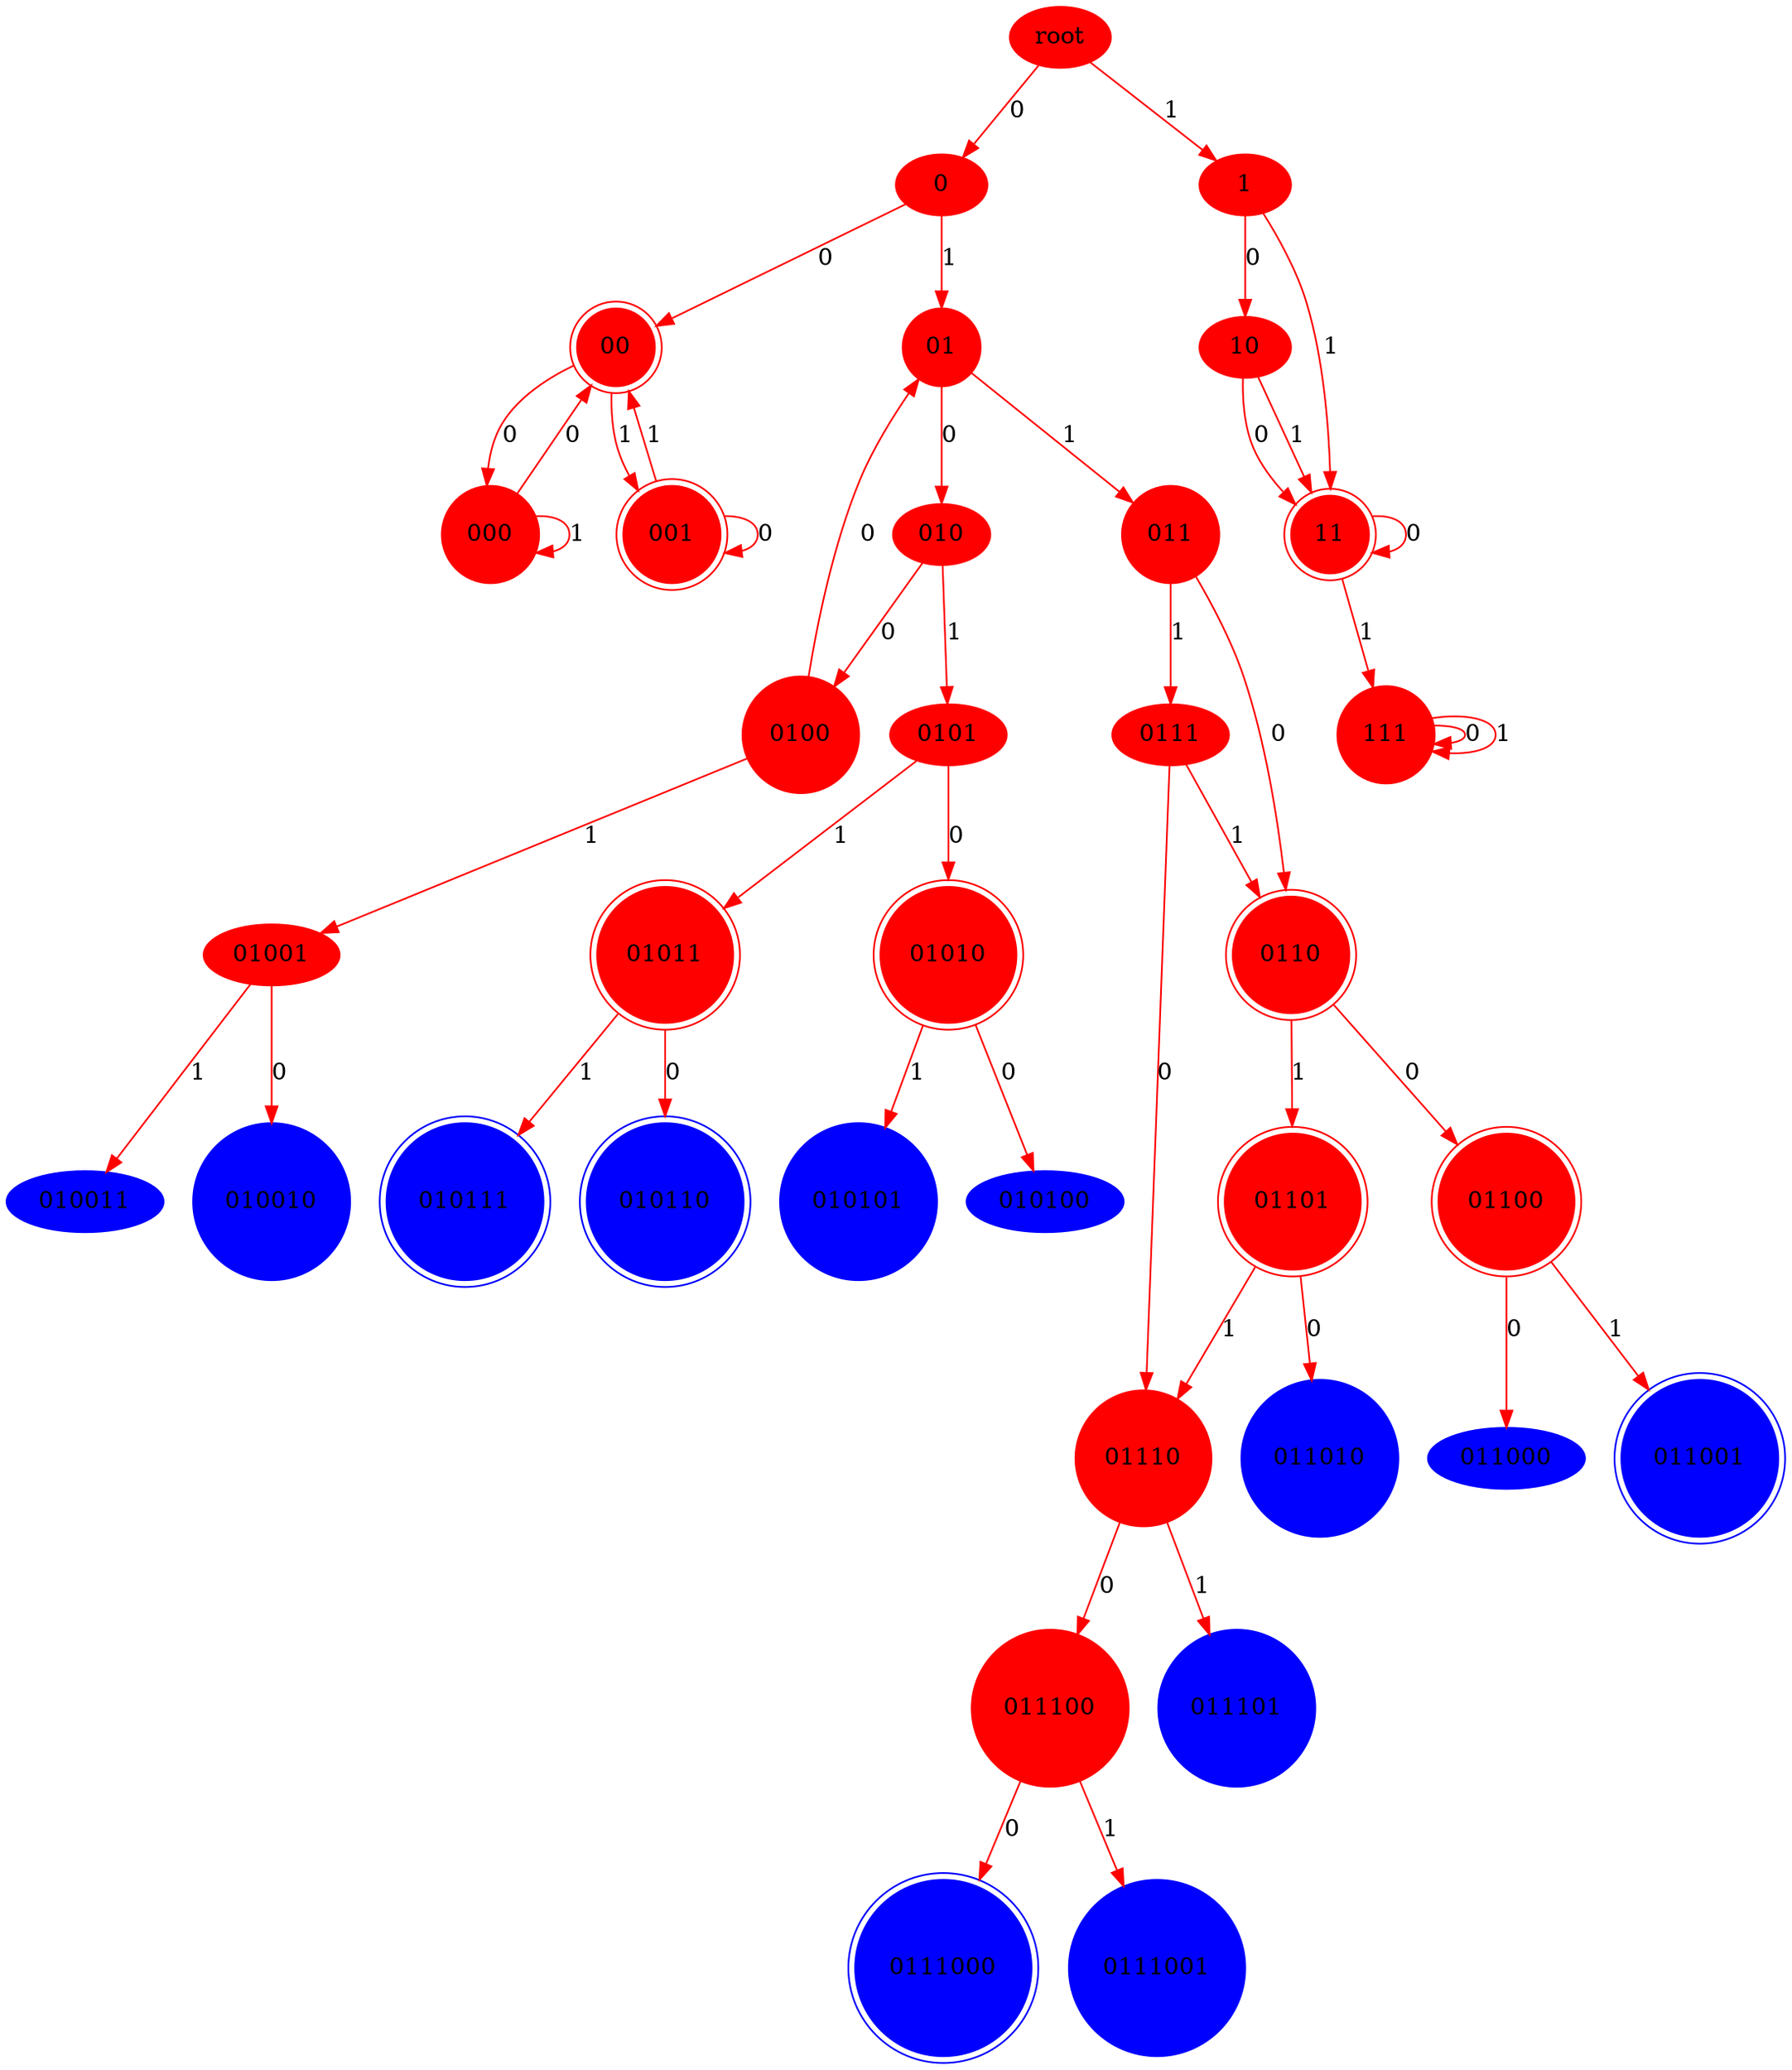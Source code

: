 digraph{ 
root  [color = red, style=filled]
0 [color = red, style=filled]
root -> 0 [color = red, label = 0] 
1 [color = red, style=filled]
root -> 1 [color = red, label = 1] 
00 [color = red, style=filled, shape=doublecircle]
0 -> 00 [color = red, label = 0] 
01 [color = red, style=filled, shape=Mcircle]
0 -> 01 [color = red, label = 1] 
10 [color = red, style=filled]
1 -> 10 [color = red, label = 0] 
11 [color = red, style=filled, shape=doublecircle]
1 -> 11 [color = red, label = 1] 
000 [color = red, style=filled, shape=Mcircle]
00 -> 000 [color = red, label = 0] 
001 [color = red, style=filled, shape=doublecircle]
00 -> 001 [color = red, label = 1] 
010 [color = red, style=filled]
01 -> 010 [color = red, label = 0] 
011 [color = red, style=filled, shape=Mcircle]
01 -> 011 [color = red, label = 1] 
10 -> 11 [color = red, label = 0] 
10 -> 11 [color = red, label = 1] 
11 -> 11 [color = red, label = 0] 
111 [color = red, style=filled, shape=Mcircle]
11 -> 111 [color = red, label = 1] 
000 -> 00 [color = red, label = 0] 
000 -> 000 [color = red, label = 1] 
001 -> 001 [color = red, label = 0] 
001 -> 00 [color = red, label = 1] 
0100 [color = red, style=filled, shape=Mcircle]
010 -> 0100 [color = red, label = 0] 
0101 [color = red, style=filled]
010 -> 0101 [color = red, label = 1] 
0110 [color = red, style=filled, shape=doublecircle]
011 -> 0110 [color = red, label = 0] 
0111 [color = red, style=filled]
011 -> 0111 [color = red, label = 1] 
111 -> 111 [color = red, label = 0] 
111 -> 111 [color = red, label = 1] 
0100 -> 01 [color = red, label = 0] 
01001 [color = red, style=filled]
0100 -> 01001 [color = red, label = 1] 
01010 [color = red, style=filled, shape=doublecircle]
0101 -> 01010 [color = red, label = 0] 
01011 [color = red, style=filled, shape=doublecircle]
0101 -> 01011 [color = red, label = 1] 
01100 [color = red, style=filled, shape=doublecircle]
0110 -> 01100 [color = red, label = 0] 
01101 [color = red, style=filled, shape=doublecircle]
0110 -> 01101 [color = red, label = 1] 
01110 [color = red, style=filled, shape=Mcircle]
0111 -> 01110 [color = red, label = 0] 
0111 -> 0110 [color = red, label = 1] 
010010 [color = blue, style=filled, shape=Mcircle]
01001 -> 010010 [color = red, label = 0] 
010011 [color = blue, style=filled]
01001 -> 010011 [color = red, label = 1] 
010100 [color = blue, style=filled]
01010 -> 010100 [color = red, label = 0] 
010101 [color = blue, style=filled, shape=Mcircle]
01010 -> 010101 [color = red, label = 1] 
010110 [color = blue, style=filled, shape=doublecircle]
01011 -> 010110 [color = red, label = 0] 
010111 [color = blue, style=filled, shape=doublecircle]
01011 -> 010111 [color = red, label = 1] 
011000 [color = blue, style=filled]
01100 -> 011000 [color = red, label = 0] 
011001 [color = blue, style=filled, shape=doublecircle]
01100 -> 011001 [color = red, label = 1] 
011010 [color = blue, style=filled, shape=Mcircle]
01101 -> 011010 [color = red, label = 0] 
01101 -> 01110 [color = red, label = 1] 
011100 [color = red, style=filled, shape=Mcircle]
01110 -> 011100 [color = red, label = 0] 
011101 [color = blue, style=filled, shape=Mcircle]
01110 -> 011101 [color = red, label = 1] 
0111000 [color = blue, style=filled, shape=doublecircle]
011100 -> 0111000 [color = red, label = 0] 
0111001 [color = blue, style=filled, shape=Mcircle]
011100 -> 0111001 [color = red, label = 1] 
} 
